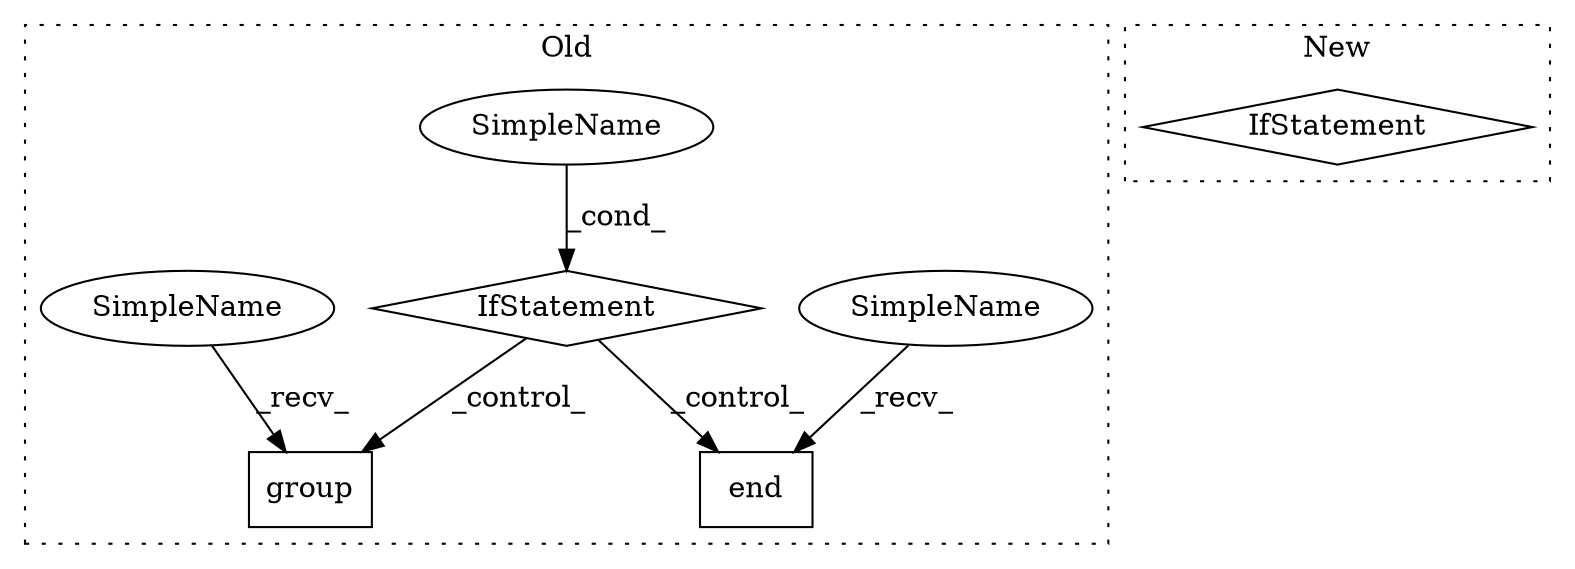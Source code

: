 digraph G {
subgraph cluster0 {
1 [label="end" a="32" s="2249" l="5" shape="box"];
3 [label="IfStatement" a="25" s="2178,2184" l="4,2" shape="diamond"];
4 [label="SimpleName" a="42" s="" l="" shape="ellipse"];
5 [label="group" a="32" s="2227,2234" l="6,1" shape="box"];
6 [label="SimpleName" a="42" s="2247" l="1" shape="ellipse"];
7 [label="SimpleName" a="42" s="2225" l="1" shape="ellipse"];
label = "Old";
style="dotted";
}
subgraph cluster1 {
2 [label="IfStatement" a="25" s="1854,1886" l="8,2" shape="diamond"];
label = "New";
style="dotted";
}
3 -> 5 [label="_control_"];
3 -> 1 [label="_control_"];
4 -> 3 [label="_cond_"];
6 -> 1 [label="_recv_"];
7 -> 5 [label="_recv_"];
}